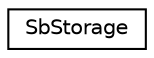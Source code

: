 digraph "Graphical Class Hierarchy"
{
 // LATEX_PDF_SIZE
  edge [fontname="Helvetica",fontsize="10",labelfontname="Helvetica",labelfontsize="10"];
  node [fontname="Helvetica",fontsize="10",shape=record];
  rankdir="LR";
  Node0 [label="SbStorage",height=0.2,width=0.4,color="black", fillcolor="white", style="filled",URL="$classSbStorage.html",tooltip=" "];
}
